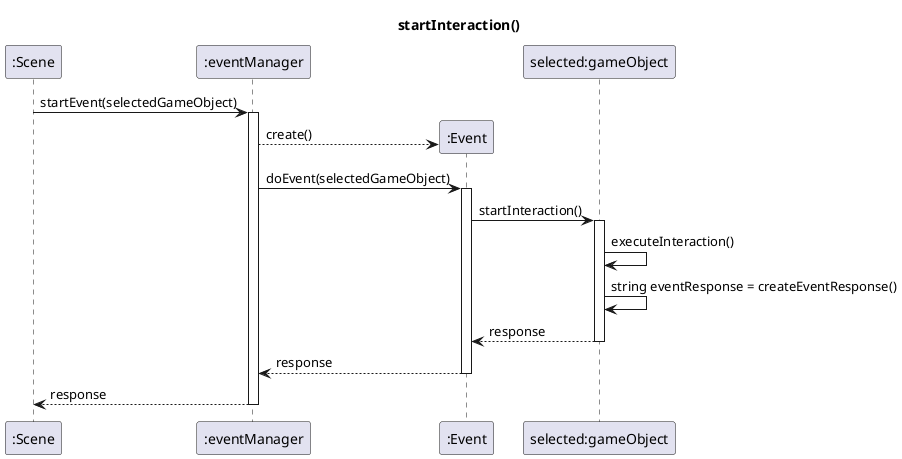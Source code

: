 @startuml

title startInteraction()
":Scene" -> ":eventManager" ++ : startEvent(selectedGameObject)
":eventManager" --> ":Event" ** : create()
":eventManager" -> ":Event" ++: doEvent(selectedGameObject)
":Event" -> "selected:gameObject" ++: startInteraction()
"selected:gameObject" -> "selected:gameObject": executeInteraction()
"selected:gameObject" -> "selected:gameObject": string eventResponse = createEventResponse()
return response 
return response 
return response

@enduml